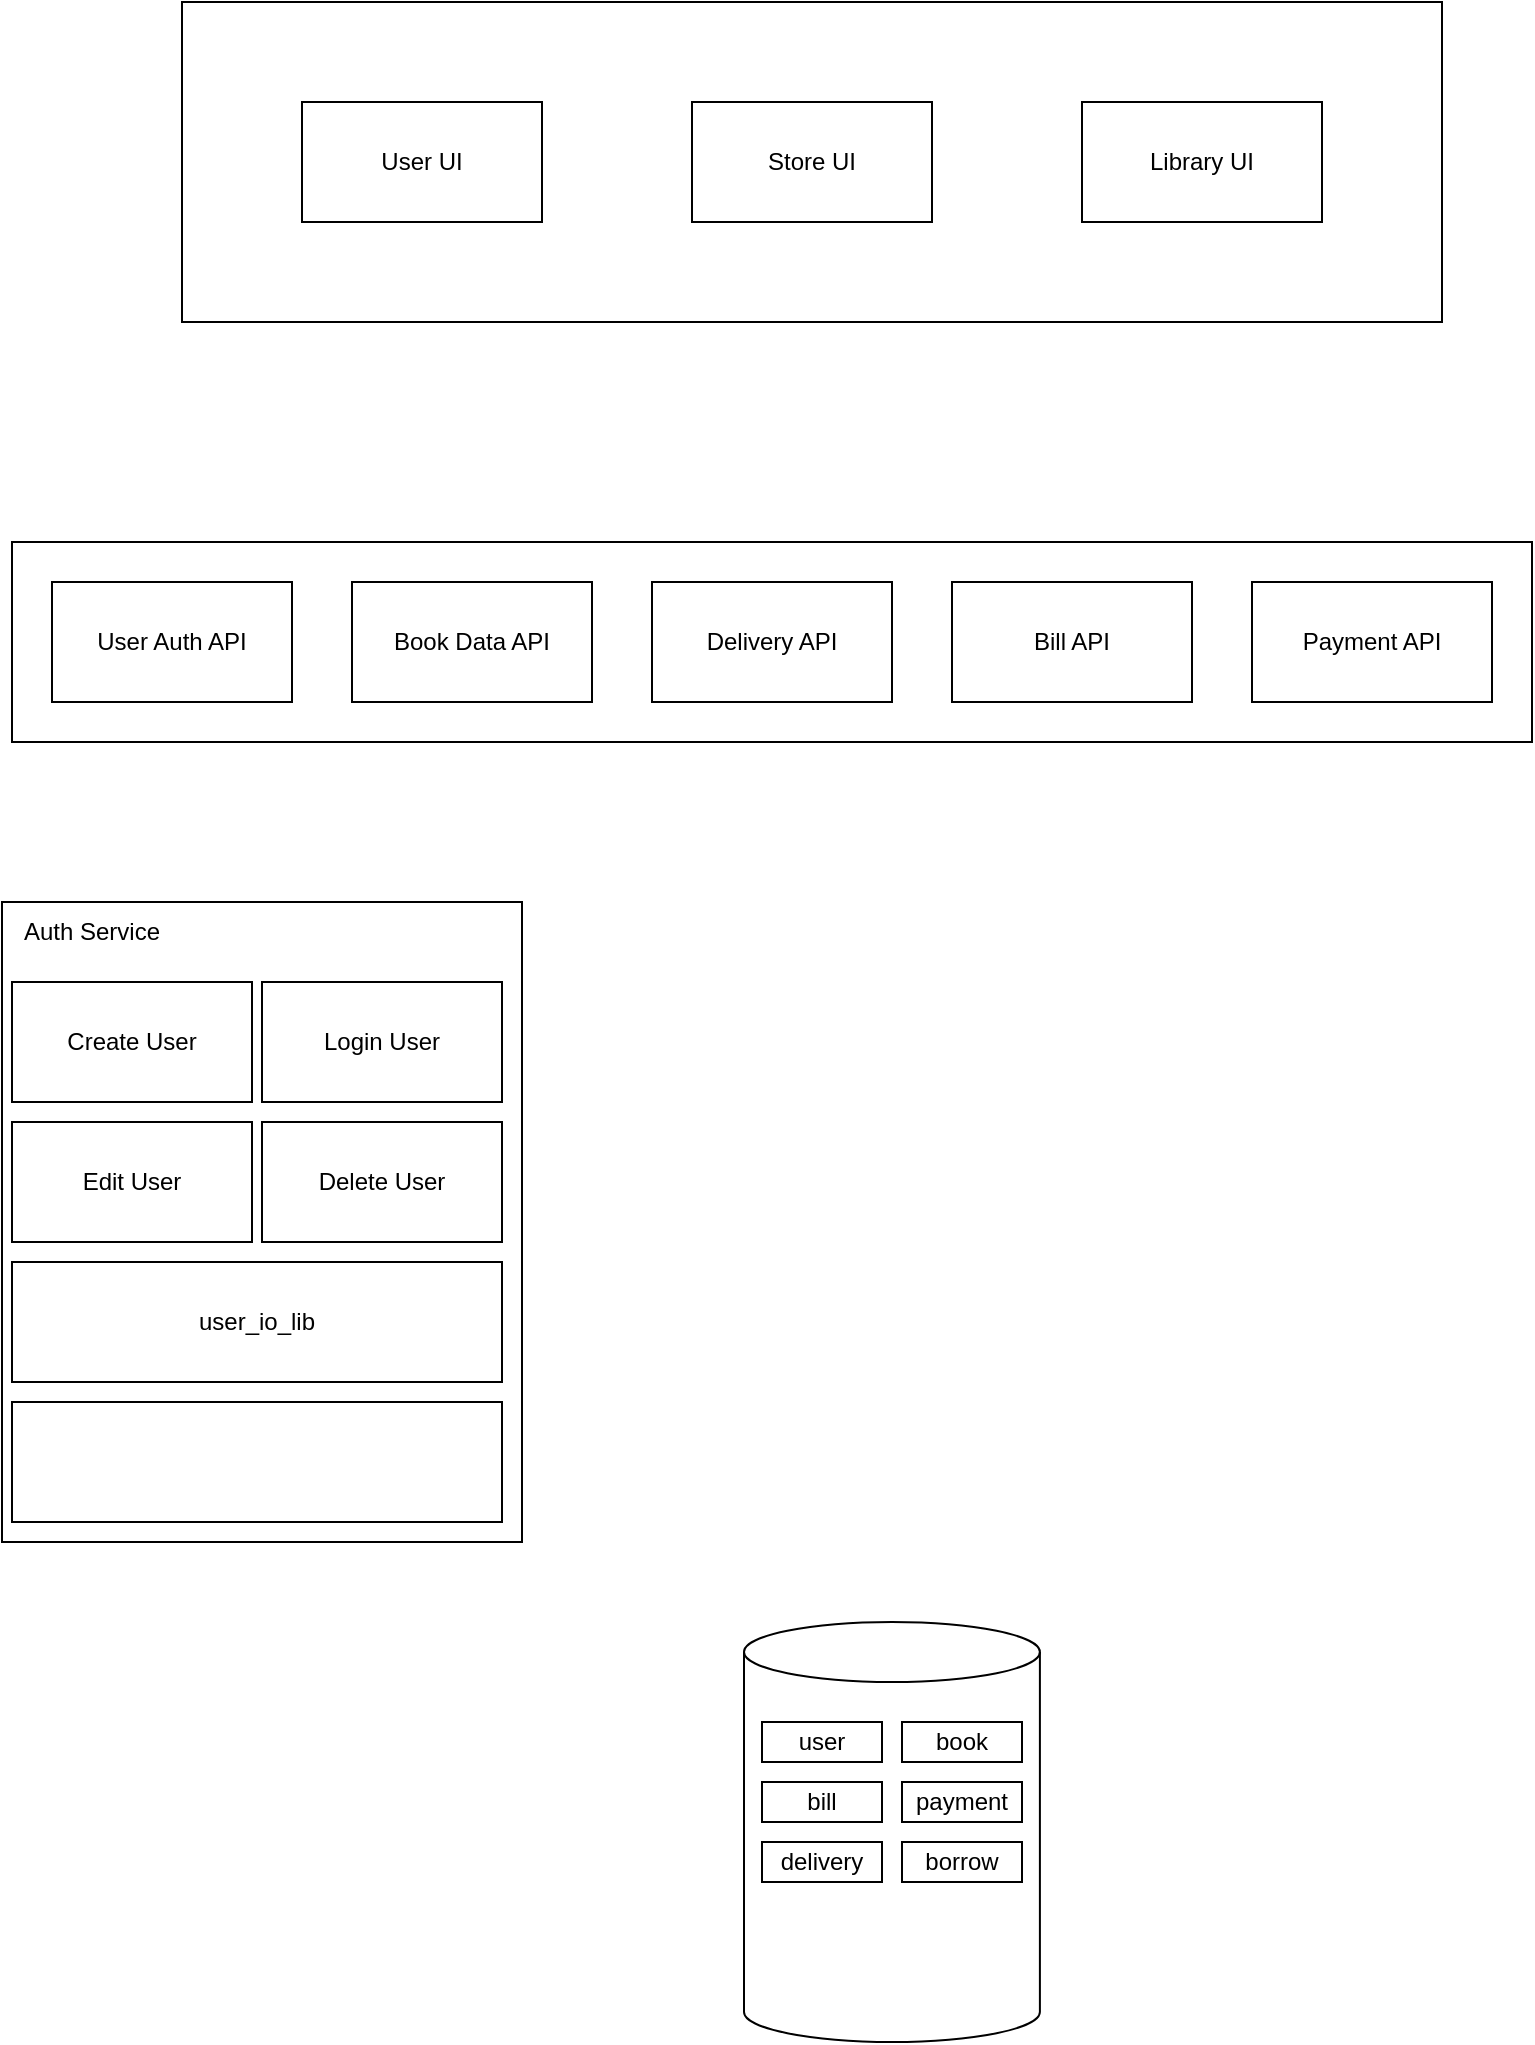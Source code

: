<mxfile>
    <diagram id="vkiCDbPXD9WB4NuMmzGT" name="Page-1">
        <mxGraphModel dx="1060" dy="478" grid="1" gridSize="10" guides="1" tooltips="1" connect="1" arrows="1" fold="1" page="1" pageScale="1" pageWidth="850" pageHeight="1100" math="0" shadow="0">
            <root>
                <mxCell id="0"/>
                <mxCell id="1" parent="0"/>
                <mxCell id="12" value="" style="group" vertex="1" connectable="0" parent="1">
                    <mxGeometry x="45" y="340" width="760" height="100" as="geometry"/>
                </mxCell>
                <mxCell id="11" value="" style="rounded=0;whiteSpace=wrap;html=1;" vertex="1" parent="12">
                    <mxGeometry width="760" height="100" as="geometry"/>
                </mxCell>
                <mxCell id="6" value="User Auth API" style="rounded=0;whiteSpace=wrap;html=1;" parent="12" vertex="1">
                    <mxGeometry x="20" y="20" width="120" height="60" as="geometry"/>
                </mxCell>
                <mxCell id="7" value="Book Data API" style="rounded=0;whiteSpace=wrap;html=1;" parent="12" vertex="1">
                    <mxGeometry x="170" y="20" width="120" height="60" as="geometry"/>
                </mxCell>
                <mxCell id="8" value="Delivery API" style="rounded=0;whiteSpace=wrap;html=1;" parent="12" vertex="1">
                    <mxGeometry x="320" y="20" width="120" height="60" as="geometry"/>
                </mxCell>
                <mxCell id="9" value="Bill API" style="rounded=0;whiteSpace=wrap;html=1;" parent="12" vertex="1">
                    <mxGeometry x="470" y="20" width="120" height="60" as="geometry"/>
                </mxCell>
                <mxCell id="10" value="Payment API" style="rounded=0;whiteSpace=wrap;html=1;" parent="12" vertex="1">
                    <mxGeometry x="620" y="20" width="120" height="60" as="geometry"/>
                </mxCell>
                <mxCell id="13" value="" style="group" vertex="1" connectable="0" parent="1">
                    <mxGeometry x="130" y="70" width="630" height="160" as="geometry"/>
                </mxCell>
                <mxCell id="2" value="" style="rounded=0;whiteSpace=wrap;html=1;" parent="13" vertex="1">
                    <mxGeometry width="630" height="160" as="geometry"/>
                </mxCell>
                <mxCell id="3" value="User UI" style="rounded=0;whiteSpace=wrap;html=1;" parent="13" vertex="1">
                    <mxGeometry x="60" y="50" width="120" height="60" as="geometry"/>
                </mxCell>
                <mxCell id="4" value="Store UI" style="rounded=0;whiteSpace=wrap;html=1;" parent="13" vertex="1">
                    <mxGeometry x="255" y="50" width="120" height="60" as="geometry"/>
                </mxCell>
                <mxCell id="5" value="Library UI" style="rounded=0;whiteSpace=wrap;html=1;" parent="13" vertex="1">
                    <mxGeometry x="450" y="50" width="120" height="60" as="geometry"/>
                </mxCell>
                <mxCell id="14" value="" style="rounded=0;whiteSpace=wrap;html=1;" vertex="1" parent="1">
                    <mxGeometry x="40" y="520" width="260" height="320" as="geometry"/>
                </mxCell>
                <mxCell id="15" value="Create User" style="rounded=0;whiteSpace=wrap;html=1;" vertex="1" parent="1">
                    <mxGeometry x="45" y="560" width="120" height="60" as="geometry"/>
                </mxCell>
                <mxCell id="16" value="Login User" style="rounded=0;whiteSpace=wrap;html=1;" vertex="1" parent="1">
                    <mxGeometry x="170" y="560" width="120" height="60" as="geometry"/>
                </mxCell>
                <mxCell id="17" value="Auth Service" style="text;html=1;strokeColor=none;fillColor=none;align=center;verticalAlign=middle;whiteSpace=wrap;rounded=0;" vertex="1" parent="1">
                    <mxGeometry x="40" y="520" width="90" height="30" as="geometry"/>
                </mxCell>
                <mxCell id="18" value="Edit User" style="rounded=0;whiteSpace=wrap;html=1;" vertex="1" parent="1">
                    <mxGeometry x="45" y="630" width="120" height="60" as="geometry"/>
                </mxCell>
                <mxCell id="19" value="Delete User" style="rounded=0;whiteSpace=wrap;html=1;" vertex="1" parent="1">
                    <mxGeometry x="170" y="630" width="120" height="60" as="geometry"/>
                </mxCell>
                <mxCell id="21" value="user_io_lib" style="rounded=0;whiteSpace=wrap;html=1;" vertex="1" parent="1">
                    <mxGeometry x="45" y="700" width="245" height="60" as="geometry"/>
                </mxCell>
                <mxCell id="22" value="" style="rounded=0;whiteSpace=wrap;html=1;" vertex="1" parent="1">
                    <mxGeometry x="45" y="770" width="245" height="60" as="geometry"/>
                </mxCell>
                <mxCell id="23" value="" style="shape=cylinder3;whiteSpace=wrap;html=1;boundedLbl=1;backgroundOutline=1;size=15;" vertex="1" parent="1">
                    <mxGeometry x="411" y="880" width="147.95" height="210" as="geometry"/>
                </mxCell>
                <mxCell id="24" value="user" style="rounded=0;whiteSpace=wrap;html=1;" vertex="1" parent="1">
                    <mxGeometry x="420" y="930" width="60" height="20" as="geometry"/>
                </mxCell>
                <mxCell id="25" value="book" style="rounded=0;whiteSpace=wrap;html=1;" vertex="1" parent="1">
                    <mxGeometry x="490" y="930" width="60" height="20" as="geometry"/>
                </mxCell>
                <mxCell id="26" value="bill" style="rounded=0;whiteSpace=wrap;html=1;" vertex="1" parent="1">
                    <mxGeometry x="420" y="960" width="60" height="20" as="geometry"/>
                </mxCell>
                <mxCell id="27" value="delivery" style="rounded=0;whiteSpace=wrap;html=1;" vertex="1" parent="1">
                    <mxGeometry x="420" y="990" width="60" height="20" as="geometry"/>
                </mxCell>
                <mxCell id="28" value="payment" style="rounded=0;whiteSpace=wrap;html=1;" vertex="1" parent="1">
                    <mxGeometry x="490" y="960" width="60" height="20" as="geometry"/>
                </mxCell>
                <mxCell id="29" value="borrow" style="rounded=0;whiteSpace=wrap;html=1;" vertex="1" parent="1">
                    <mxGeometry x="490" y="990" width="60" height="20" as="geometry"/>
                </mxCell>
            </root>
        </mxGraphModel>
    </diagram>
</mxfile>
